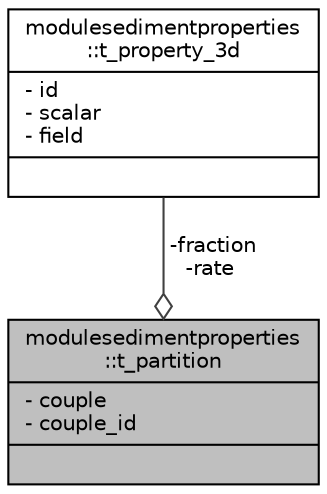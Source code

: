 digraph "modulesedimentproperties::t_partition"
{
 // LATEX_PDF_SIZE
  edge [fontname="Helvetica",fontsize="10",labelfontname="Helvetica",labelfontsize="10"];
  node [fontname="Helvetica",fontsize="10",shape=record];
  Node1 [label="{modulesedimentproperties\l::t_partition\n|- couple\l- couple_id\l|}",height=0.2,width=0.4,color="black", fillcolor="grey75", style="filled", fontcolor="black",tooltip=" "];
  Node2 -> Node1 [color="grey25",fontsize="10",style="solid",label=" -fraction\n-rate" ,arrowhead="odiamond",fontname="Helvetica"];
  Node2 [label="{modulesedimentproperties\l::t_property_3d\n|- id\l- scalar\l- field\l|}",height=0.2,width=0.4,color="black", fillcolor="white", style="filled",URL="$structmodulesedimentproperties_1_1t__property__3d.html",tooltip=" "];
}

